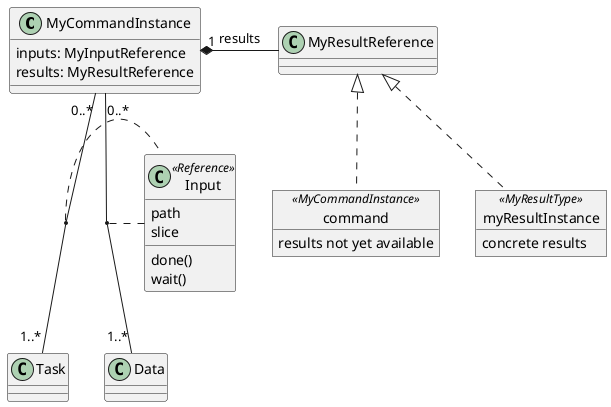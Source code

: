 @startuml

class MyCommandInstance {
    inputs: MyInputReference
    results: MyResultReference
}

MyCommandInstance "1" *- MyResultReference : results

object command<<MyCommandInstance>>
command : results not yet available

object myResultInstance<<MyResultType>> {
    concrete results
}

MyResultReference <|.. command
MyResultReference <|.. "myResultInstance"

class Input <<Reference>> {
    path
    slice
    done()
    wait()
}

MyCommandInstance "0..*" -- "1..*" Task
MyCommandInstance "0..*" -- "1..*" Data
(MyCommandInstance, Task) . Input
(MyCommandInstance, Data) . Input
@enduml
